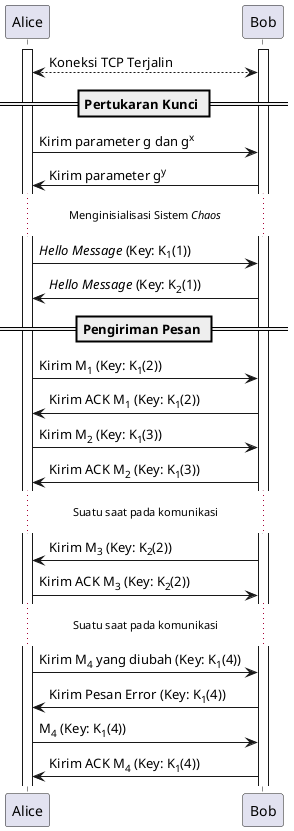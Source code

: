 @startuml "Protocol"

activate Alice
activate Bob
Alice <--> Bob: Koneksi TCP Terjalin

== Pertukaran Kunci ==
  Alice -> Bob: Kirim parameter g dan g<sup>x</sup>
  Bob -> Alice: Kirim parameter g<sup>y</sup>

...Menginisialisasi Sistem <i>Chaos</i>...

  Alice -> Bob: <i>Hello Message</i> (Key: K<sub>1</sub>(1))
  Bob -> Alice: <i>Hello Message</i> (Key: K<sub>2</sub>(1))

== Pengiriman Pesan ==
  Alice -> Bob: Kirim M<sub>1</sub> (Key: K<sub>1</sub>(2))
  Bob -> Alice: Kirim ACK M<sub>1</sub> (Key: K<sub>1</sub>(2))
  Alice -> Bob: Kirim M<sub>2</sub> (Key: K<sub>1</sub>(3))
  Bob -> Alice: Kirim ACK M<sub>2</sub> (Key: K<sub>1</sub>(3))

...Suatu saat pada komunikasi...
  Bob -> Alice: Kirim M<sub>3</sub> (Key: K<sub>2</sub>(2))
  Alice -> Bob: Kirim ACK M<sub>3</sub> (Key: K<sub>2</sub>(2))

...Suatu saat pada komunikasi...
  Alice -> Bob: Kirim M<sub>4</sub> yang diubah (Key: K<sub>1</sub>(4))
  Bob -> Alice: Kirim Pesan Error (Key: K<sub>1</sub>(4))
  Alice -> Bob: M<sub>4</sub> (Key: K<sub>1</sub>(4))
  Bob -> Alice: Kirim ACK M<sub>4</sub> (Key: K<sub>1</sub>(4))

@enduml
